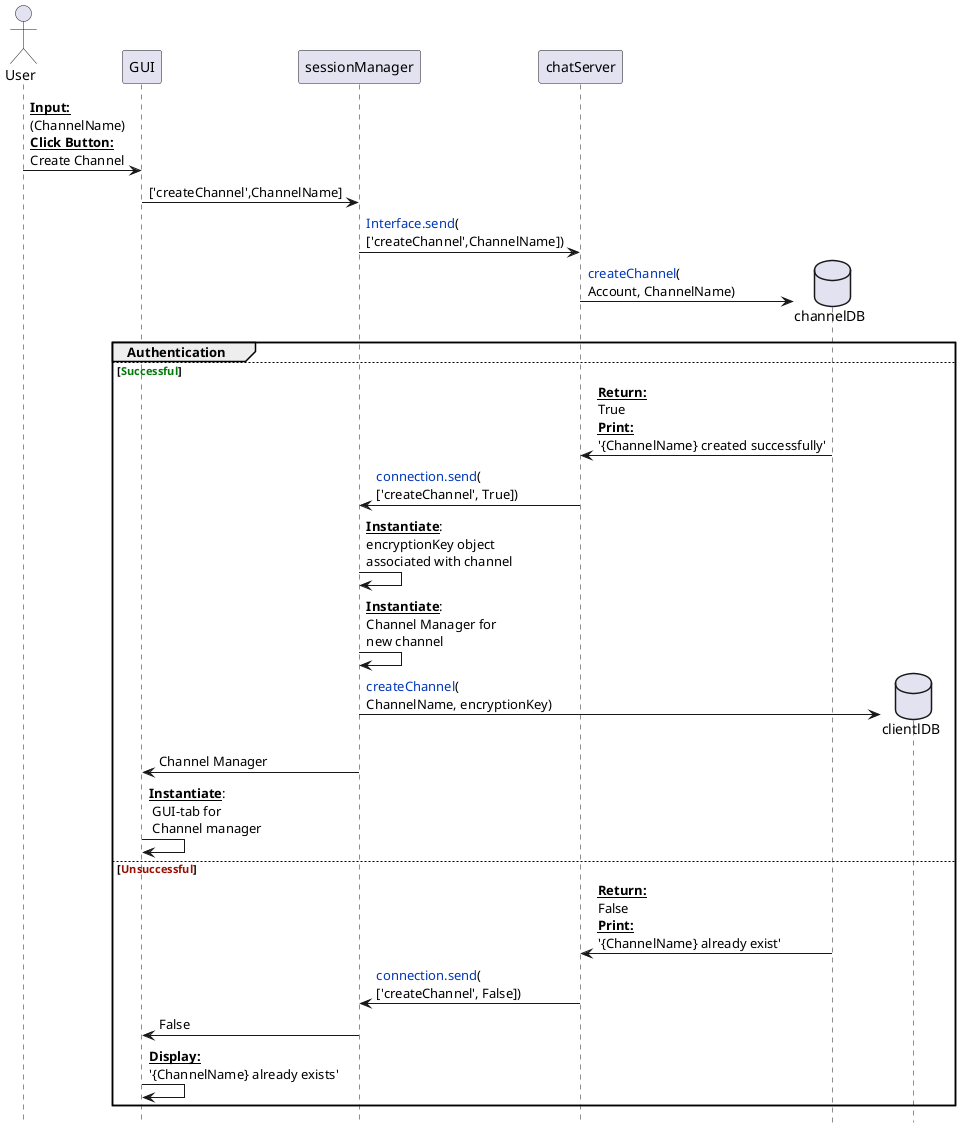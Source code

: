 @startuml
hide footbox

actor User
participant GUI
participant sessionManager
participant chatServer

User -> GUI: __**Input:**__\n(ChannelName)\n__**Click Button:**__\nCreate Channel
GUI -> sessionManager:['createChannel',ChannelName]
sessionManager-> chatServer:<color #0037ba>Interface.send</color>(\n['createChannel',ChannelName])
create database channelDB
chatServer -> channelDB: <color #0037ba>createChannel</color>(\nAccount, ChannelName)
group Authentication
else <color #027a09>Successful</color>
        channelDB -> chatServer: __**Return:**__\nTrue\n__**Print:**__\n'{ChannelName} created successfully'
        chatServer -> sessionManager: <color #0037ba>connection.send</color>(\n['createChannel', True])
        sessionManager -> sessionManager: __**Instantiate**__:\nencryptionKey object\nassociated with channel
        sessionManager -> sessionManager: __**Instantiate**__:\nChannel Manager for\nnew channel
        create database clientlDB
        sessionManager -> clientlDB: <color #0037ba>createChannel</color>(\nChannelName, encryptionKey)
        sessionManager -> GUI: Channel Manager
        GUI -> GUI:  __**Instantiate**__:\n GUI-tab for\n Channel manager

else <color #990f00>Unsuccessful</color>
        channelDB -> chatServer: __**Return:**__\nFalse\n__**Print:**__\n'{ChannelName} already exist'
        chatServer -> sessionManager: <color #0037ba>connection.send</color>(\n['createChannel', False])
        sessionManager -> GUI: False
        GUI -> GUI: __**Display:**__\n'{ChannelName} already exists'
end
@enduml